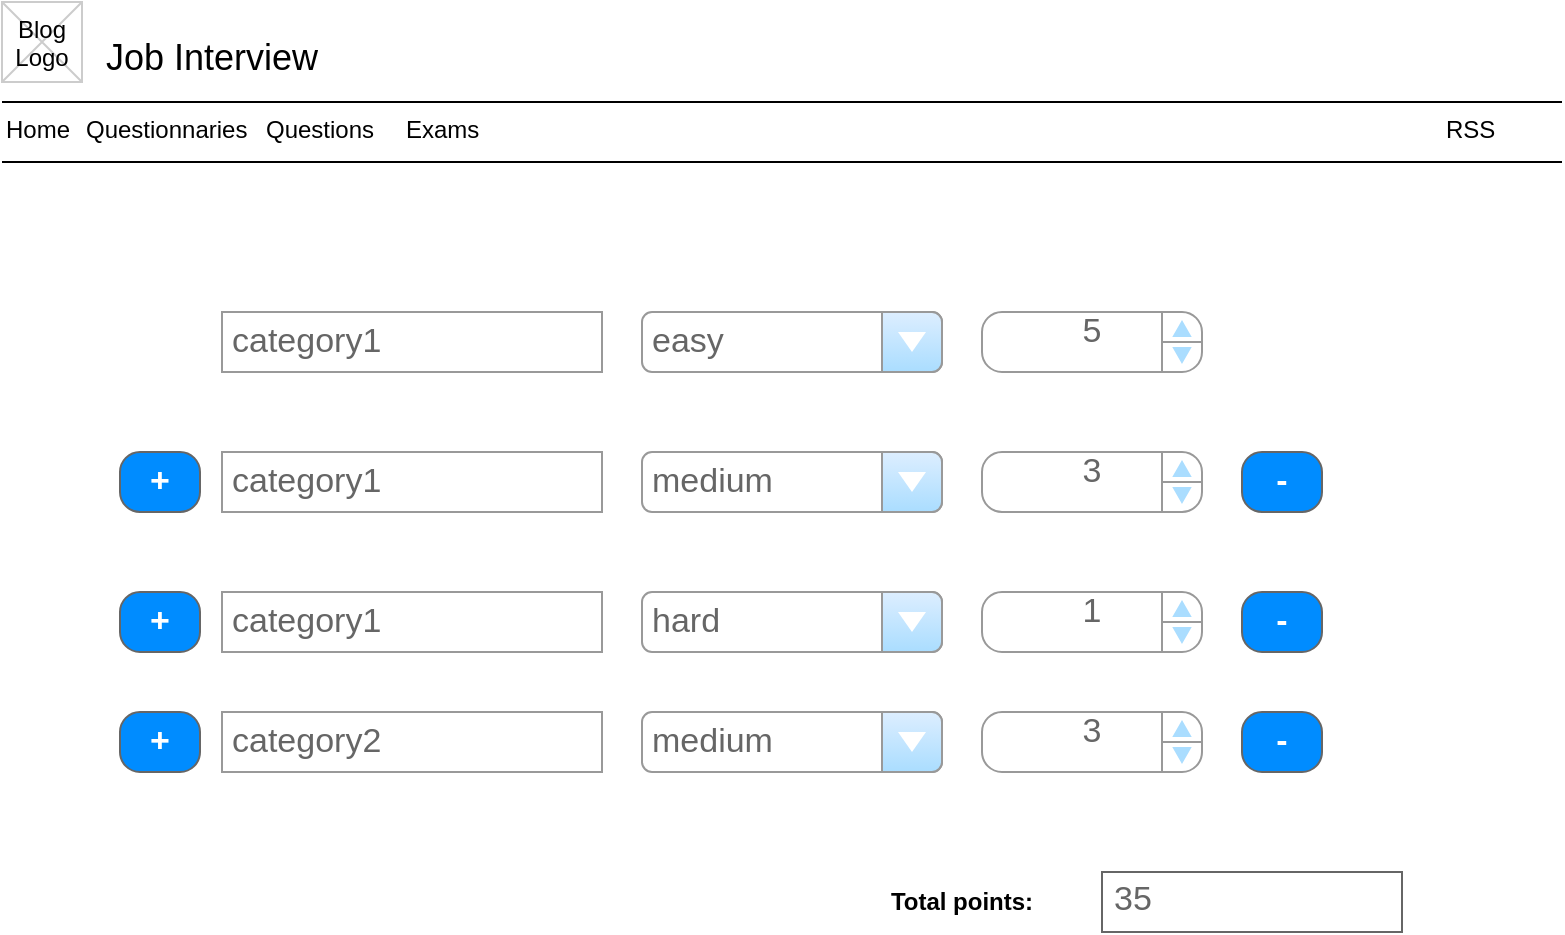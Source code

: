 <mxfile version="14.1.9" type="github">
  <diagram name="Page-1" id="f1b7ffb7-ca1e-a977-7cf5-a751b3c06c05">
    <mxGraphModel dx="1595" dy="745" grid="1" gridSize="10" guides="1" tooltips="1" connect="1" arrows="1" fold="1" page="1" pageScale="1" pageWidth="826" pageHeight="1169" background="#ffffff" math="0" shadow="0">
      <root>
        <mxCell id="0" />
        <mxCell id="1" parent="0" />
        <mxCell id="2" value="Job Interview" style="text;spacingTop=-5;fontSize=18;fontStyle=0" parent="1" vertex="1">
          <mxGeometry x="70" y="30" width="230" height="20" as="geometry" />
        </mxCell>
        <mxCell id="3" value="" style="line;strokeWidth=1" parent="1" vertex="1">
          <mxGeometry x="20" y="60" width="780" height="10" as="geometry" />
        </mxCell>
        <mxCell id="4" value="" style="line;strokeWidth=1" parent="1" vertex="1">
          <mxGeometry x="20" y="90" width="780" height="10" as="geometry" />
        </mxCell>
        <mxCell id="5" value="Home" style="text;spacingTop=-5;" parent="1" vertex="1">
          <mxGeometry x="20" y="70.0" width="30" height="20" as="geometry" />
        </mxCell>
        <mxCell id="6" value="Questionnaries" style="text;spacingTop=-5;" parent="1" vertex="1">
          <mxGeometry x="60.0" y="70.0" width="30" height="20" as="geometry" />
        </mxCell>
        <mxCell id="11" value="RSS" style="text;spacingTop=-5;" parent="1" vertex="1">
          <mxGeometry x="740" y="70.0" width="30" height="20" as="geometry" />
        </mxCell>
        <mxCell id="20" value="" style="verticalLabelPosition=bottom;verticalAlign=top;strokeWidth=1;shape=mxgraph.mockup.graphics.iconGrid;strokeColor=#CCCCCC;gridSize=1,1;" parent="1" vertex="1">
          <mxGeometry x="20" y="15" width="40" height="40" as="geometry" />
        </mxCell>
        <mxCell id="21" value="Blog &#xa;Logo" style="text;spacingTop=-5;align=center" parent="1" vertex="1">
          <mxGeometry x="20" y="20" width="40" height="40" as="geometry" />
        </mxCell>
        <mxCell id="23" value="Questions" style="text;spacingTop=-5;" parent="1" vertex="1">
          <mxGeometry x="150.0" y="70.0" width="30" height="20" as="geometry" />
        </mxCell>
        <mxCell id="kLHfRKuWDoSHLWbpe3Pu-61" value="Exams" style="text;spacingTop=-5;" vertex="1" parent="1">
          <mxGeometry x="220.0" y="70.0" width="30" height="20" as="geometry" />
        </mxCell>
        <mxCell id="kLHfRKuWDoSHLWbpe3Pu-62" value="category1" style="strokeWidth=1;shadow=0;dashed=0;align=center;html=1;shape=mxgraph.mockup.forms.pwField;strokeColor=#999999;mainText=;align=left;fontColor=#666666;fontSize=17;spacingLeft=3;" vertex="1" parent="1">
          <mxGeometry x="130" y="170" width="190" height="30" as="geometry" />
        </mxCell>
        <mxCell id="kLHfRKuWDoSHLWbpe3Pu-63" value="easy" style="strokeWidth=1;shadow=0;dashed=0;align=center;html=1;shape=mxgraph.mockup.forms.comboBox;strokeColor=#999999;fillColor=#ddeeff;align=left;fillColor2=#aaddff;mainText=;fontColor=#666666;fontSize=17;spacingLeft=3;" vertex="1" parent="1">
          <mxGeometry x="340" y="170" width="150" height="30" as="geometry" />
        </mxCell>
        <mxCell id="kLHfRKuWDoSHLWbpe3Pu-66" value="5" style="strokeWidth=1;shadow=0;dashed=0;align=center;html=1;shape=mxgraph.mockup.forms.spinner;strokeColor=#999999;spinLayout=right;spinStyle=normal;adjStyle=triangle;fillColor=#aaddff;fontSize=17;fontColor=#666666;mainText=;html=1;overflow=fill;" vertex="1" parent="1">
          <mxGeometry x="510" y="170" width="110" height="30" as="geometry" />
        </mxCell>
        <mxCell id="kLHfRKuWDoSHLWbpe3Pu-67" value="+" style="strokeWidth=1;shadow=0;dashed=0;align=center;html=1;shape=mxgraph.mockup.buttons.button;strokeColor=#666666;fontColor=#ffffff;mainText=;buttonStyle=round;fontSize=17;fontStyle=1;fillColor=#008cff;whiteSpace=wrap;" vertex="1" parent="1">
          <mxGeometry x="79" y="240" width="40" height="30" as="geometry" />
        </mxCell>
        <mxCell id="kLHfRKuWDoSHLWbpe3Pu-68" value="category1" style="strokeWidth=1;shadow=0;dashed=0;align=center;html=1;shape=mxgraph.mockup.forms.pwField;strokeColor=#999999;mainText=;align=left;fontColor=#666666;fontSize=17;spacingLeft=3;" vertex="1" parent="1">
          <mxGeometry x="130" y="240" width="190" height="30" as="geometry" />
        </mxCell>
        <mxCell id="kLHfRKuWDoSHLWbpe3Pu-69" value="medium" style="strokeWidth=1;shadow=0;dashed=0;align=center;html=1;shape=mxgraph.mockup.forms.comboBox;strokeColor=#999999;fillColor=#ddeeff;align=left;fillColor2=#aaddff;mainText=;fontColor=#666666;fontSize=17;spacingLeft=3;" vertex="1" parent="1">
          <mxGeometry x="340" y="240" width="150" height="30" as="geometry" />
        </mxCell>
        <mxCell id="kLHfRKuWDoSHLWbpe3Pu-70" value="3" style="strokeWidth=1;shadow=0;dashed=0;align=center;html=1;shape=mxgraph.mockup.forms.spinner;strokeColor=#999999;spinLayout=right;spinStyle=normal;adjStyle=triangle;fillColor=#aaddff;fontSize=17;fontColor=#666666;mainText=;html=1;overflow=fill;" vertex="1" parent="1">
          <mxGeometry x="510" y="240" width="110" height="30" as="geometry" />
        </mxCell>
        <mxCell id="kLHfRKuWDoSHLWbpe3Pu-71" value="-" style="strokeWidth=1;shadow=0;dashed=0;align=center;html=1;shape=mxgraph.mockup.buttons.button;strokeColor=#666666;fontColor=#ffffff;mainText=;buttonStyle=round;fontSize=17;fontStyle=1;fillColor=#008cff;whiteSpace=wrap;" vertex="1" parent="1">
          <mxGeometry x="640" y="240" width="40" height="30" as="geometry" />
        </mxCell>
        <mxCell id="kLHfRKuWDoSHLWbpe3Pu-72" value="+" style="strokeWidth=1;shadow=0;dashed=0;align=center;html=1;shape=mxgraph.mockup.buttons.button;strokeColor=#666666;fontColor=#ffffff;mainText=;buttonStyle=round;fontSize=17;fontStyle=1;fillColor=#008cff;whiteSpace=wrap;" vertex="1" parent="1">
          <mxGeometry x="79" y="310" width="40" height="30" as="geometry" />
        </mxCell>
        <mxCell id="kLHfRKuWDoSHLWbpe3Pu-73" value="category1" style="strokeWidth=1;shadow=0;dashed=0;align=center;html=1;shape=mxgraph.mockup.forms.pwField;strokeColor=#999999;mainText=;align=left;fontColor=#666666;fontSize=17;spacingLeft=3;" vertex="1" parent="1">
          <mxGeometry x="130" y="310" width="190" height="30" as="geometry" />
        </mxCell>
        <mxCell id="kLHfRKuWDoSHLWbpe3Pu-74" value="hard" style="strokeWidth=1;shadow=0;dashed=0;align=center;html=1;shape=mxgraph.mockup.forms.comboBox;strokeColor=#999999;fillColor=#ddeeff;align=left;fillColor2=#aaddff;mainText=;fontColor=#666666;fontSize=17;spacingLeft=3;" vertex="1" parent="1">
          <mxGeometry x="340" y="310" width="150" height="30" as="geometry" />
        </mxCell>
        <mxCell id="kLHfRKuWDoSHLWbpe3Pu-75" value="1" style="strokeWidth=1;shadow=0;dashed=0;align=center;html=1;shape=mxgraph.mockup.forms.spinner;strokeColor=#999999;spinLayout=right;spinStyle=normal;adjStyle=triangle;fillColor=#aaddff;fontSize=17;fontColor=#666666;mainText=;html=1;overflow=fill;" vertex="1" parent="1">
          <mxGeometry x="510" y="310" width="110" height="30" as="geometry" />
        </mxCell>
        <mxCell id="kLHfRKuWDoSHLWbpe3Pu-76" value="-" style="strokeWidth=1;shadow=0;dashed=0;align=center;html=1;shape=mxgraph.mockup.buttons.button;strokeColor=#666666;fontColor=#ffffff;mainText=;buttonStyle=round;fontSize=17;fontStyle=1;fillColor=#008cff;whiteSpace=wrap;" vertex="1" parent="1">
          <mxGeometry x="640" y="310" width="40" height="30" as="geometry" />
        </mxCell>
        <mxCell id="kLHfRKuWDoSHLWbpe3Pu-77" value="+" style="strokeWidth=1;shadow=0;dashed=0;align=center;html=1;shape=mxgraph.mockup.buttons.button;strokeColor=#666666;fontColor=#ffffff;mainText=;buttonStyle=round;fontSize=17;fontStyle=1;fillColor=#008cff;whiteSpace=wrap;" vertex="1" parent="1">
          <mxGeometry x="79" y="370" width="40" height="30" as="geometry" />
        </mxCell>
        <mxCell id="kLHfRKuWDoSHLWbpe3Pu-78" value="category2" style="strokeWidth=1;shadow=0;dashed=0;align=center;html=1;shape=mxgraph.mockup.forms.pwField;strokeColor=#999999;mainText=;align=left;fontColor=#666666;fontSize=17;spacingLeft=3;" vertex="1" parent="1">
          <mxGeometry x="130" y="370" width="190" height="30" as="geometry" />
        </mxCell>
        <mxCell id="kLHfRKuWDoSHLWbpe3Pu-79" value="medium" style="strokeWidth=1;shadow=0;dashed=0;align=center;html=1;shape=mxgraph.mockup.forms.comboBox;strokeColor=#999999;fillColor=#ddeeff;align=left;fillColor2=#aaddff;mainText=;fontColor=#666666;fontSize=17;spacingLeft=3;" vertex="1" parent="1">
          <mxGeometry x="340" y="370" width="150" height="30" as="geometry" />
        </mxCell>
        <mxCell id="kLHfRKuWDoSHLWbpe3Pu-80" value="3" style="strokeWidth=1;shadow=0;dashed=0;align=center;html=1;shape=mxgraph.mockup.forms.spinner;strokeColor=#999999;spinLayout=right;spinStyle=normal;adjStyle=triangle;fillColor=#aaddff;fontSize=17;fontColor=#666666;mainText=;html=1;overflow=fill;" vertex="1" parent="1">
          <mxGeometry x="510" y="370" width="110" height="30" as="geometry" />
        </mxCell>
        <mxCell id="kLHfRKuWDoSHLWbpe3Pu-81" value="-" style="strokeWidth=1;shadow=0;dashed=0;align=center;html=1;shape=mxgraph.mockup.buttons.button;strokeColor=#666666;fontColor=#ffffff;mainText=;buttonStyle=round;fontSize=17;fontStyle=1;fillColor=#008cff;whiteSpace=wrap;" vertex="1" parent="1">
          <mxGeometry x="640" y="370" width="40" height="30" as="geometry" />
        </mxCell>
        <mxCell id="kLHfRKuWDoSHLWbpe3Pu-83" value="35" style="strokeWidth=1;shadow=0;dashed=0;align=center;html=1;shape=mxgraph.mockup.text.textBox;fontColor=#666666;align=left;fontSize=17;spacingLeft=4;spacingTop=-3;strokeColor=#666666;mainText=" vertex="1" parent="1">
          <mxGeometry x="570" y="450" width="150" height="30" as="geometry" />
        </mxCell>
        <mxCell id="kLHfRKuWDoSHLWbpe3Pu-84" value="&lt;b&gt;Total points:&lt;/b&gt;" style="text;html=1;strokeColor=none;fillColor=none;align=center;verticalAlign=middle;whiteSpace=wrap;rounded=0;" vertex="1" parent="1">
          <mxGeometry x="460" y="450" width="80" height="30" as="geometry" />
        </mxCell>
      </root>
    </mxGraphModel>
  </diagram>
</mxfile>
